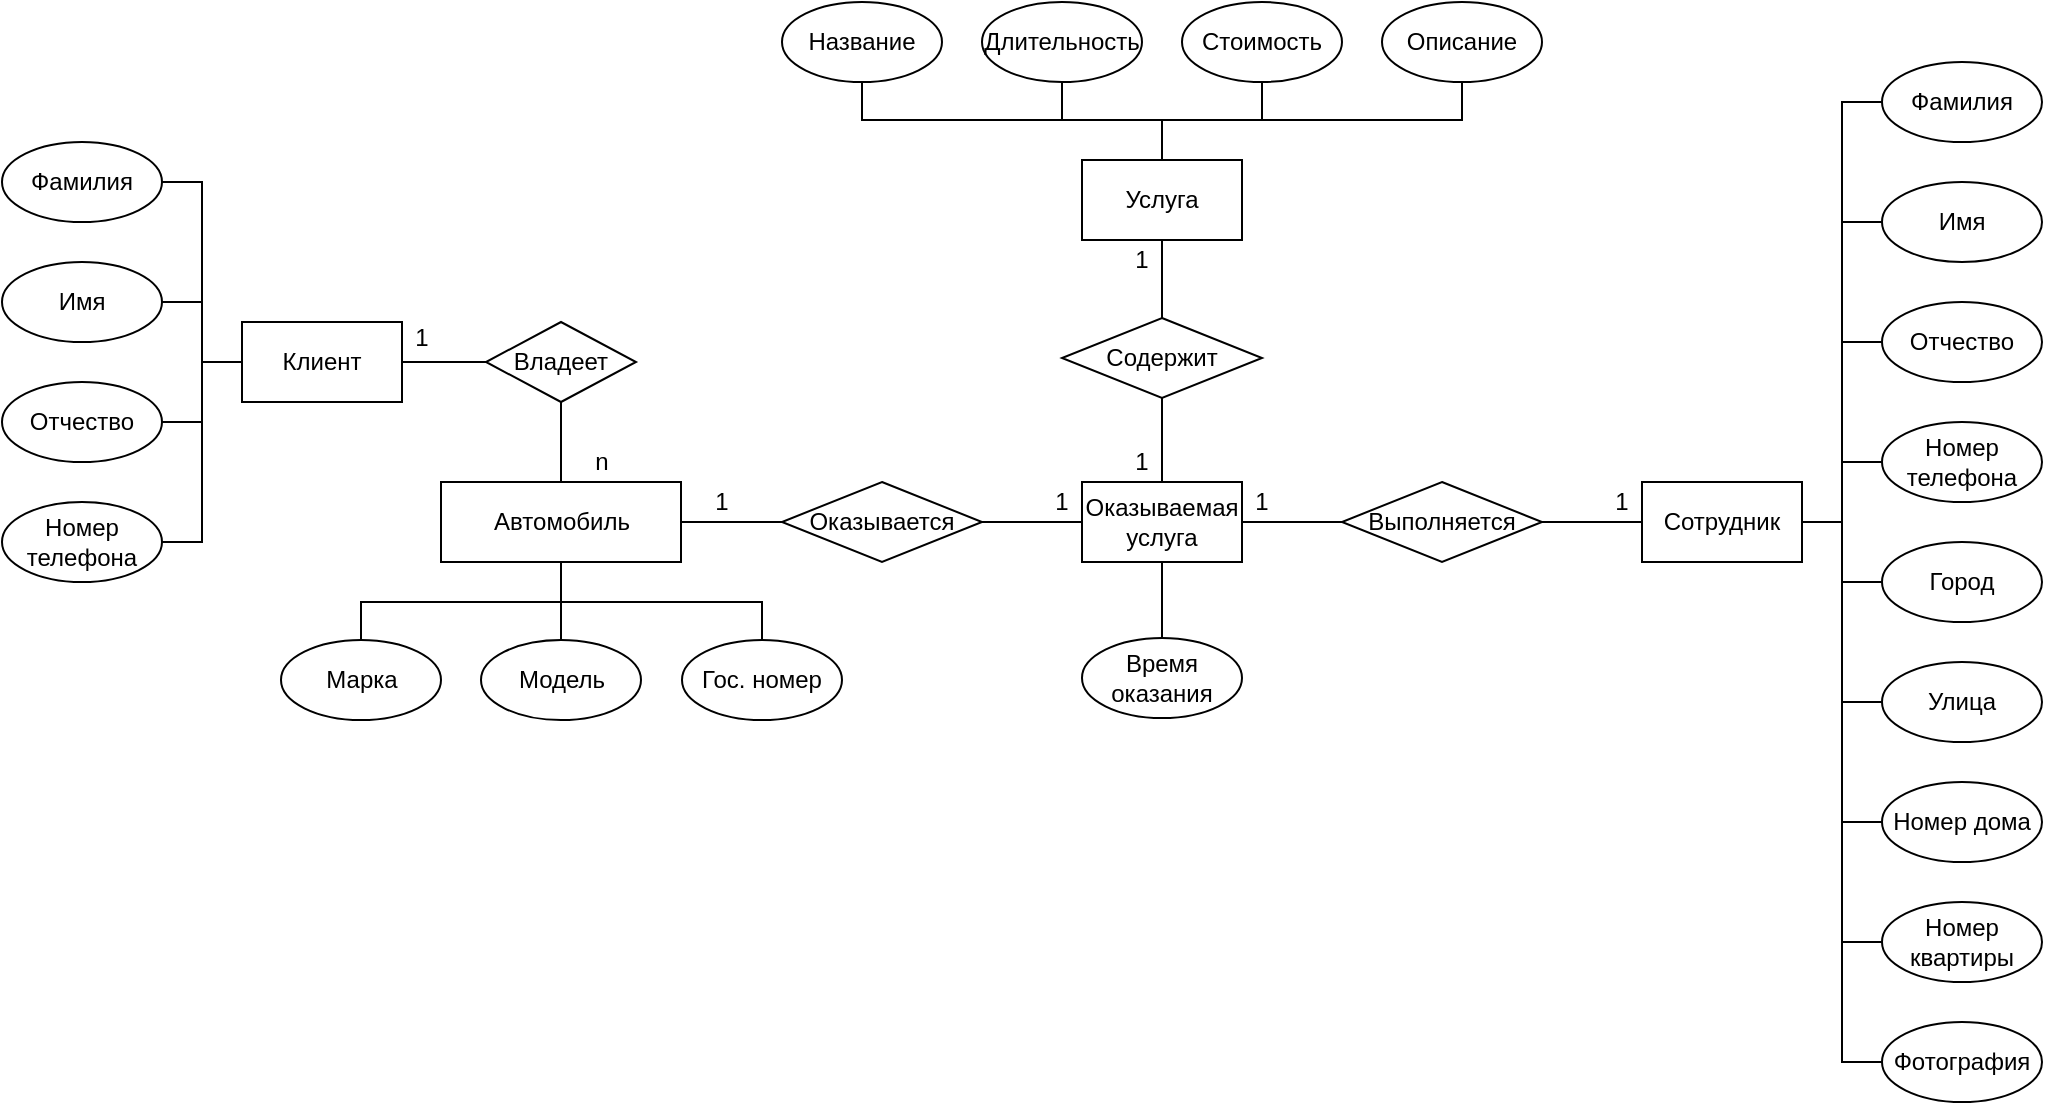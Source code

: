 <mxfile version="22.1.8" type="github">
  <diagram name="Страница — 1" id="UIwuyxUuAgWcMKRViX4k">
    <mxGraphModel dx="2514" dy="878" grid="1" gridSize="10" guides="1" tooltips="1" connect="1" arrows="1" fold="1" page="1" pageScale="1" pageWidth="827" pageHeight="1169" math="0" shadow="0">
      <root>
        <mxCell id="0" />
        <mxCell id="1" parent="0" />
        <mxCell id="mFbKZ_o9LPMVzAf8WOri-20" value="Марка" style="ellipse;whiteSpace=wrap;html=1;" parent="1" vertex="1">
          <mxGeometry x="19.5" y="519" width="80" height="40" as="geometry" />
        </mxCell>
        <mxCell id="mFbKZ_o9LPMVzAf8WOri-21" value="Модель" style="ellipse;whiteSpace=wrap;html=1;" parent="1" vertex="1">
          <mxGeometry x="119.5" y="519" width="80" height="40" as="geometry" />
        </mxCell>
        <mxCell id="mFbKZ_o9LPMVzAf8WOri-117" style="edgeStyle=orthogonalEdgeStyle;rounded=0;orthogonalLoop=1;jettySize=auto;html=1;exitX=0.5;exitY=1;exitDx=0;exitDy=0;entryX=0.5;entryY=0;entryDx=0;entryDy=0;endArrow=none;endFill=0;" parent="1" source="mFbKZ_o9LPMVzAf8WOri-25" target="mFbKZ_o9LPMVzAf8WOri-21" edge="1">
          <mxGeometry relative="1" as="geometry" />
        </mxCell>
        <mxCell id="mFbKZ_o9LPMVzAf8WOri-118" style="edgeStyle=orthogonalEdgeStyle;rounded=0;orthogonalLoop=1;jettySize=auto;html=1;exitX=0.5;exitY=1;exitDx=0;exitDy=0;entryX=0.5;entryY=0;entryDx=0;entryDy=0;endArrow=none;endFill=0;" parent="1" source="mFbKZ_o9LPMVzAf8WOri-25" target="mFbKZ_o9LPMVzAf8WOri-30" edge="1">
          <mxGeometry relative="1" as="geometry">
            <Array as="points">
              <mxPoint x="160" y="500" />
              <mxPoint x="260" y="500" />
            </Array>
          </mxGeometry>
        </mxCell>
        <mxCell id="mFbKZ_o9LPMVzAf8WOri-119" style="edgeStyle=orthogonalEdgeStyle;rounded=0;orthogonalLoop=1;jettySize=auto;html=1;exitX=0.5;exitY=1;exitDx=0;exitDy=0;entryX=0.5;entryY=0;entryDx=0;entryDy=0;endArrow=none;endFill=0;" parent="1" source="mFbKZ_o9LPMVzAf8WOri-25" target="mFbKZ_o9LPMVzAf8WOri-20" edge="1">
          <mxGeometry relative="1" as="geometry">
            <Array as="points">
              <mxPoint x="160" y="500" />
              <mxPoint x="60" y="500" />
            </Array>
          </mxGeometry>
        </mxCell>
        <mxCell id="mFbKZ_o9LPMVzAf8WOri-25" value="Автомобиль" style="rounded=0;whiteSpace=wrap;html=1;" parent="1" vertex="1">
          <mxGeometry x="99.5" y="440" width="120" height="40" as="geometry" />
        </mxCell>
        <mxCell id="mFbKZ_o9LPMVzAf8WOri-110" style="edgeStyle=orthogonalEdgeStyle;rounded=0;orthogonalLoop=1;jettySize=auto;html=1;exitX=0;exitY=0.5;exitDx=0;exitDy=0;entryX=1;entryY=0.5;entryDx=0;entryDy=0;endArrow=none;endFill=0;startArrow=none;startFill=0;" parent="1" source="mFbKZ_o9LPMVzAf8WOri-26" target="mFbKZ_o9LPMVzAf8WOri-28" edge="1">
          <mxGeometry relative="1" as="geometry" />
        </mxCell>
        <mxCell id="mFbKZ_o9LPMVzAf8WOri-112" style="edgeStyle=orthogonalEdgeStyle;rounded=0;orthogonalLoop=1;jettySize=auto;html=1;exitX=0.5;exitY=1;exitDx=0;exitDy=0;entryX=0.5;entryY=0;entryDx=0;entryDy=0;endArrow=none;endFill=0;startArrow=none;startFill=0;" parent="1" source="mFbKZ_o9LPMVzAf8WOri-26" target="mFbKZ_o9LPMVzAf8WOri-25" edge="1">
          <mxGeometry relative="1" as="geometry" />
        </mxCell>
        <mxCell id="mFbKZ_o9LPMVzAf8WOri-26" value="Владеет" style="rhombus;whiteSpace=wrap;html=1;" parent="1" vertex="1">
          <mxGeometry x="122" y="360" width="75" height="40" as="geometry" />
        </mxCell>
        <mxCell id="mFbKZ_o9LPMVzAf8WOri-28" value="Клиент" style="rounded=0;whiteSpace=wrap;html=1;" parent="1" vertex="1">
          <mxGeometry y="360" width="80" height="40" as="geometry" />
        </mxCell>
        <mxCell id="mFbKZ_o9LPMVzAf8WOri-30" value="Гос. номер" style="ellipse;whiteSpace=wrap;html=1;" parent="1" vertex="1">
          <mxGeometry x="220" y="519" width="80" height="40" as="geometry" />
        </mxCell>
        <mxCell id="mFbKZ_o9LPMVzAf8WOri-106" style="edgeStyle=orthogonalEdgeStyle;rounded=0;orthogonalLoop=1;jettySize=auto;html=1;exitX=1;exitY=0.5;exitDx=0;exitDy=0;entryX=0;entryY=0.5;entryDx=0;entryDy=0;endArrow=none;endFill=0;" parent="1" source="mFbKZ_o9LPMVzAf8WOri-32" target="mFbKZ_o9LPMVzAf8WOri-28" edge="1">
          <mxGeometry relative="1" as="geometry" />
        </mxCell>
        <mxCell id="mFbKZ_o9LPMVzAf8WOri-32" value="Фамилия" style="ellipse;whiteSpace=wrap;html=1;" parent="1" vertex="1">
          <mxGeometry x="-120" y="270" width="80" height="40" as="geometry" />
        </mxCell>
        <mxCell id="mFbKZ_o9LPMVzAf8WOri-107" style="edgeStyle=orthogonalEdgeStyle;rounded=0;orthogonalLoop=1;jettySize=auto;html=1;exitX=1;exitY=0.5;exitDx=0;exitDy=0;entryX=0;entryY=0.5;entryDx=0;entryDy=0;endArrow=none;endFill=0;" parent="1" source="mFbKZ_o9LPMVzAf8WOri-34" target="mFbKZ_o9LPMVzAf8WOri-28" edge="1">
          <mxGeometry relative="1" as="geometry" />
        </mxCell>
        <mxCell id="mFbKZ_o9LPMVzAf8WOri-34" value="Имя" style="ellipse;whiteSpace=wrap;html=1;" parent="1" vertex="1">
          <mxGeometry x="-120" y="330" width="80" height="40" as="geometry" />
        </mxCell>
        <mxCell id="mFbKZ_o9LPMVzAf8WOri-108" style="edgeStyle=orthogonalEdgeStyle;rounded=0;orthogonalLoop=1;jettySize=auto;html=1;exitX=1;exitY=0.5;exitDx=0;exitDy=0;entryX=0;entryY=0.5;entryDx=0;entryDy=0;endArrow=none;endFill=0;" parent="1" source="mFbKZ_o9LPMVzAf8WOri-36" target="mFbKZ_o9LPMVzAf8WOri-28" edge="1">
          <mxGeometry relative="1" as="geometry" />
        </mxCell>
        <mxCell id="mFbKZ_o9LPMVzAf8WOri-36" value="Отчество" style="ellipse;whiteSpace=wrap;html=1;" parent="1" vertex="1">
          <mxGeometry x="-120" y="390" width="80" height="40" as="geometry" />
        </mxCell>
        <mxCell id="mFbKZ_o9LPMVzAf8WOri-109" style="edgeStyle=orthogonalEdgeStyle;rounded=0;orthogonalLoop=1;jettySize=auto;html=1;exitX=1;exitY=0.5;exitDx=0;exitDy=0;entryX=0;entryY=0.5;entryDx=0;entryDy=0;endArrow=none;endFill=0;" parent="1" source="mFbKZ_o9LPMVzAf8WOri-38" target="mFbKZ_o9LPMVzAf8WOri-28" edge="1">
          <mxGeometry relative="1" as="geometry" />
        </mxCell>
        <mxCell id="mFbKZ_o9LPMVzAf8WOri-38" value="Номер телефона" style="ellipse;whiteSpace=wrap;html=1;" parent="1" vertex="1">
          <mxGeometry x="-120" y="450" width="80" height="40" as="geometry" />
        </mxCell>
        <mxCell id="mFbKZ_o9LPMVzAf8WOri-59" value="Время оказания" style="ellipse;whiteSpace=wrap;html=1;" parent="1" vertex="1">
          <mxGeometry x="420" y="518" width="80" height="40" as="geometry" />
        </mxCell>
        <mxCell id="mFbKZ_o9LPMVzAf8WOri-121" style="edgeStyle=orthogonalEdgeStyle;rounded=0;orthogonalLoop=1;jettySize=auto;html=1;exitX=0.5;exitY=1;exitDx=0;exitDy=0;entryX=0.5;entryY=0;entryDx=0;entryDy=0;endArrow=none;endFill=0;" parent="1" source="mFbKZ_o9LPMVzAf8WOri-72" target="mFbKZ_o9LPMVzAf8WOri-59" edge="1">
          <mxGeometry relative="1" as="geometry" />
        </mxCell>
        <mxCell id="mFbKZ_o9LPMVzAf8WOri-72" value="Оказываемая услуга" style="rounded=0;whiteSpace=wrap;html=1;" parent="1" vertex="1">
          <mxGeometry x="420" y="440" width="80" height="40" as="geometry" />
        </mxCell>
        <mxCell id="mFbKZ_o9LPMVzAf8WOri-113" style="edgeStyle=orthogonalEdgeStyle;rounded=0;orthogonalLoop=1;jettySize=auto;html=1;exitX=0;exitY=0.5;exitDx=0;exitDy=0;entryX=1;entryY=0.5;entryDx=0;entryDy=0;endArrow=none;endFill=0;startArrow=none;startFill=0;" parent="1" source="mFbKZ_o9LPMVzAf8WOri-75" target="mFbKZ_o9LPMVzAf8WOri-25" edge="1">
          <mxGeometry relative="1" as="geometry" />
        </mxCell>
        <mxCell id="mFbKZ_o9LPMVzAf8WOri-114" style="edgeStyle=orthogonalEdgeStyle;rounded=0;orthogonalLoop=1;jettySize=auto;html=1;exitX=1;exitY=0.5;exitDx=0;exitDy=0;entryX=0;entryY=0.5;entryDx=0;entryDy=0;endArrow=none;endFill=0;startArrow=none;startFill=0;" parent="1" source="mFbKZ_o9LPMVzAf8WOri-75" target="mFbKZ_o9LPMVzAf8WOri-72" edge="1">
          <mxGeometry relative="1" as="geometry" />
        </mxCell>
        <mxCell id="mFbKZ_o9LPMVzAf8WOri-75" value="Оказывается" style="rhombus;whiteSpace=wrap;html=1;" parent="1" vertex="1">
          <mxGeometry x="270" y="440" width="100" height="40" as="geometry" />
        </mxCell>
        <mxCell id="mFbKZ_o9LPMVzAf8WOri-122" style="edgeStyle=orthogonalEdgeStyle;rounded=0;orthogonalLoop=1;jettySize=auto;html=1;exitX=0.5;exitY=0;exitDx=0;exitDy=0;entryX=0.5;entryY=1;entryDx=0;entryDy=0;endArrow=none;endFill=0;" parent="1" source="mFbKZ_o9LPMVzAf8WOri-89" target="mFbKZ_o9LPMVzAf8WOri-90" edge="1">
          <mxGeometry relative="1" as="geometry">
            <Array as="points">
              <mxPoint x="460" y="259" />
              <mxPoint x="310" y="259" />
            </Array>
          </mxGeometry>
        </mxCell>
        <mxCell id="mFbKZ_o9LPMVzAf8WOri-123" style="edgeStyle=orthogonalEdgeStyle;rounded=0;orthogonalLoop=1;jettySize=auto;html=1;exitX=0.5;exitY=0;exitDx=0;exitDy=0;entryX=0.5;entryY=1;entryDx=0;entryDy=0;endArrow=none;endFill=0;" parent="1" source="mFbKZ_o9LPMVzAf8WOri-89" target="mFbKZ_o9LPMVzAf8WOri-93" edge="1">
          <mxGeometry relative="1" as="geometry">
            <Array as="points">
              <mxPoint x="460" y="259" />
              <mxPoint x="610" y="259" />
            </Array>
          </mxGeometry>
        </mxCell>
        <mxCell id="mFbKZ_o9LPMVzAf8WOri-124" style="edgeStyle=orthogonalEdgeStyle;rounded=0;orthogonalLoop=1;jettySize=auto;html=1;exitX=0.5;exitY=0;exitDx=0;exitDy=0;entryX=0.5;entryY=1;entryDx=0;entryDy=0;endArrow=none;endFill=0;" parent="1" source="mFbKZ_o9LPMVzAf8WOri-89" target="mFbKZ_o9LPMVzAf8WOri-92" edge="1">
          <mxGeometry relative="1" as="geometry" />
        </mxCell>
        <mxCell id="mFbKZ_o9LPMVzAf8WOri-125" style="edgeStyle=orthogonalEdgeStyle;rounded=0;orthogonalLoop=1;jettySize=auto;html=1;exitX=0.5;exitY=0;exitDx=0;exitDy=0;entryX=0.5;entryY=1;entryDx=0;entryDy=0;endArrow=none;endFill=0;" parent="1" source="mFbKZ_o9LPMVzAf8WOri-89" target="mFbKZ_o9LPMVzAf8WOri-91" edge="1">
          <mxGeometry relative="1" as="geometry" />
        </mxCell>
        <mxCell id="mFbKZ_o9LPMVzAf8WOri-89" value="Услуга" style="rounded=0;whiteSpace=wrap;html=1;" parent="1" vertex="1">
          <mxGeometry x="420" y="279" width="80" height="40" as="geometry" />
        </mxCell>
        <mxCell id="mFbKZ_o9LPMVzAf8WOri-90" value="Название" style="ellipse;whiteSpace=wrap;html=1;" parent="1" vertex="1">
          <mxGeometry x="270" y="200" width="80" height="40" as="geometry" />
        </mxCell>
        <mxCell id="mFbKZ_o9LPMVzAf8WOri-91" value="Длительность" style="ellipse;whiteSpace=wrap;html=1;" parent="1" vertex="1">
          <mxGeometry x="370" y="200" width="80" height="40" as="geometry" />
        </mxCell>
        <mxCell id="mFbKZ_o9LPMVzAf8WOri-92" value="Стоимость" style="ellipse;whiteSpace=wrap;html=1;" parent="1" vertex="1">
          <mxGeometry x="470" y="200" width="80" height="40" as="geometry" />
        </mxCell>
        <mxCell id="mFbKZ_o9LPMVzAf8WOri-93" value="Описание" style="ellipse;whiteSpace=wrap;html=1;" parent="1" vertex="1">
          <mxGeometry x="570" y="200" width="80" height="40" as="geometry" />
        </mxCell>
        <mxCell id="mFbKZ_o9LPMVzAf8WOri-120" style="edgeStyle=orthogonalEdgeStyle;rounded=0;orthogonalLoop=1;jettySize=auto;html=1;exitX=0.5;exitY=0;exitDx=0;exitDy=0;entryX=0.5;entryY=1;entryDx=0;entryDy=0;endArrow=none;endFill=0;startArrow=none;startFill=0;" parent="1" source="mFbKZ_o9LPMVzAf8WOri-94" target="mFbKZ_o9LPMVzAf8WOri-89" edge="1">
          <mxGeometry relative="1" as="geometry" />
        </mxCell>
        <mxCell id="mFbKZ_o9LPMVzAf8WOri-126" style="edgeStyle=orthogonalEdgeStyle;rounded=0;orthogonalLoop=1;jettySize=auto;html=1;exitX=0.5;exitY=1;exitDx=0;exitDy=0;entryX=0.5;entryY=0;entryDx=0;entryDy=0;endArrow=none;endFill=0;startArrow=none;startFill=0;" parent="1" source="mFbKZ_o9LPMVzAf8WOri-94" target="mFbKZ_o9LPMVzAf8WOri-72" edge="1">
          <mxGeometry relative="1" as="geometry" />
        </mxCell>
        <mxCell id="mFbKZ_o9LPMVzAf8WOri-94" value="Содержит" style="rhombus;whiteSpace=wrap;html=1;" parent="1" vertex="1">
          <mxGeometry x="410" y="358" width="100" height="40" as="geometry" />
        </mxCell>
        <mxCell id="mFbKZ_o9LPMVzAf8WOri-127" style="edgeStyle=orthogonalEdgeStyle;rounded=0;orthogonalLoop=1;jettySize=auto;html=1;exitX=1;exitY=0.5;exitDx=0;exitDy=0;entryX=0;entryY=0.5;entryDx=0;entryDy=0;endArrow=none;endFill=0;" parent="1" source="mFbKZ_o9LPMVzAf8WOri-95" target="mFbKZ_o9LPMVzAf8WOri-96" edge="1">
          <mxGeometry relative="1" as="geometry" />
        </mxCell>
        <mxCell id="mFbKZ_o9LPMVzAf8WOri-128" style="edgeStyle=orthogonalEdgeStyle;rounded=0;orthogonalLoop=1;jettySize=auto;html=1;exitX=1;exitY=0.5;exitDx=0;exitDy=0;entryX=0;entryY=0.5;entryDx=0;entryDy=0;endArrow=none;endFill=0;" parent="1" source="mFbKZ_o9LPMVzAf8WOri-95" target="mFbKZ_o9LPMVzAf8WOri-103" edge="1">
          <mxGeometry relative="1" as="geometry" />
        </mxCell>
        <mxCell id="mFbKZ_o9LPMVzAf8WOri-129" style="edgeStyle=orthogonalEdgeStyle;rounded=0;orthogonalLoop=1;jettySize=auto;html=1;exitX=1;exitY=0.5;exitDx=0;exitDy=0;entryX=0;entryY=0.5;entryDx=0;entryDy=0;endArrow=none;endFill=0;" parent="1" source="mFbKZ_o9LPMVzAf8WOri-95" target="mFbKZ_o9LPMVzAf8WOri-97" edge="1">
          <mxGeometry relative="1" as="geometry" />
        </mxCell>
        <mxCell id="mFbKZ_o9LPMVzAf8WOri-130" style="edgeStyle=orthogonalEdgeStyle;rounded=0;orthogonalLoop=1;jettySize=auto;html=1;exitX=1;exitY=0.5;exitDx=0;exitDy=0;entryX=0;entryY=0.5;entryDx=0;entryDy=0;endArrow=none;endFill=0;" parent="1" source="mFbKZ_o9LPMVzAf8WOri-95" target="mFbKZ_o9LPMVzAf8WOri-102" edge="1">
          <mxGeometry relative="1" as="geometry" />
        </mxCell>
        <mxCell id="mFbKZ_o9LPMVzAf8WOri-131" style="edgeStyle=orthogonalEdgeStyle;rounded=0;orthogonalLoop=1;jettySize=auto;html=1;exitX=1;exitY=0.5;exitDx=0;exitDy=0;entryX=0;entryY=0.5;entryDx=0;entryDy=0;endArrow=none;endFill=0;" parent="1" source="mFbKZ_o9LPMVzAf8WOri-95" target="mFbKZ_o9LPMVzAf8WOri-98" edge="1">
          <mxGeometry relative="1" as="geometry" />
        </mxCell>
        <mxCell id="mFbKZ_o9LPMVzAf8WOri-132" style="edgeStyle=orthogonalEdgeStyle;rounded=0;orthogonalLoop=1;jettySize=auto;html=1;exitX=1;exitY=0.5;exitDx=0;exitDy=0;entryX=0;entryY=0.5;entryDx=0;entryDy=0;endArrow=none;endFill=0;" parent="1" source="mFbKZ_o9LPMVzAf8WOri-95" target="mFbKZ_o9LPMVzAf8WOri-101" edge="1">
          <mxGeometry relative="1" as="geometry" />
        </mxCell>
        <mxCell id="mFbKZ_o9LPMVzAf8WOri-133" style="edgeStyle=orthogonalEdgeStyle;rounded=0;orthogonalLoop=1;jettySize=auto;html=1;exitX=1;exitY=0.5;exitDx=0;exitDy=0;entryX=0;entryY=0.5;entryDx=0;entryDy=0;endArrow=none;endFill=0;" parent="1" source="mFbKZ_o9LPMVzAf8WOri-95" target="mFbKZ_o9LPMVzAf8WOri-100" edge="1">
          <mxGeometry relative="1" as="geometry" />
        </mxCell>
        <mxCell id="mFbKZ_o9LPMVzAf8WOri-134" style="edgeStyle=orthogonalEdgeStyle;rounded=0;orthogonalLoop=1;jettySize=auto;html=1;exitX=1;exitY=0.5;exitDx=0;exitDy=0;entryX=0;entryY=0.5;entryDx=0;entryDy=0;endArrow=none;endFill=0;" parent="1" source="mFbKZ_o9LPMVzAf8WOri-95" target="mFbKZ_o9LPMVzAf8WOri-99" edge="1">
          <mxGeometry relative="1" as="geometry" />
        </mxCell>
        <mxCell id="7s7aIejAtqxaljDBsI_9-2" style="edgeStyle=orthogonalEdgeStyle;rounded=0;orthogonalLoop=1;jettySize=auto;html=1;exitX=1;exitY=0.5;exitDx=0;exitDy=0;entryX=0;entryY=0.5;entryDx=0;entryDy=0;endArrow=none;endFill=0;" edge="1" parent="1" source="mFbKZ_o9LPMVzAf8WOri-95" target="7s7aIejAtqxaljDBsI_9-1">
          <mxGeometry relative="1" as="geometry" />
        </mxCell>
        <mxCell id="mFbKZ_o9LPMVzAf8WOri-95" value="Сотрудник" style="rounded=0;whiteSpace=wrap;html=1;" parent="1" vertex="1">
          <mxGeometry x="700" y="440" width="80" height="40" as="geometry" />
        </mxCell>
        <mxCell id="mFbKZ_o9LPMVzAf8WOri-96" value="Фамилия" style="ellipse;whiteSpace=wrap;html=1;" parent="1" vertex="1">
          <mxGeometry x="820" y="230" width="80" height="40" as="geometry" />
        </mxCell>
        <mxCell id="mFbKZ_o9LPMVzAf8WOri-97" value="Имя" style="ellipse;whiteSpace=wrap;html=1;" parent="1" vertex="1">
          <mxGeometry x="820" y="290" width="80" height="40" as="geometry" />
        </mxCell>
        <mxCell id="mFbKZ_o9LPMVzAf8WOri-98" value="Отчество" style="ellipse;whiteSpace=wrap;html=1;" parent="1" vertex="1">
          <mxGeometry x="820" y="350" width="80" height="40" as="geometry" />
        </mxCell>
        <mxCell id="mFbKZ_o9LPMVzAf8WOri-99" value="Номер телефона" style="ellipse;whiteSpace=wrap;html=1;" parent="1" vertex="1">
          <mxGeometry x="820" y="410" width="80" height="40" as="geometry" />
        </mxCell>
        <mxCell id="mFbKZ_o9LPMVzAf8WOri-100" value="Город" style="ellipse;whiteSpace=wrap;html=1;" parent="1" vertex="1">
          <mxGeometry x="820" y="470" width="80" height="40" as="geometry" />
        </mxCell>
        <mxCell id="mFbKZ_o9LPMVzAf8WOri-101" value="Улица" style="ellipse;whiteSpace=wrap;html=1;" parent="1" vertex="1">
          <mxGeometry x="820" y="530" width="80" height="40" as="geometry" />
        </mxCell>
        <mxCell id="mFbKZ_o9LPMVzAf8WOri-102" value="Номер дома" style="ellipse;whiteSpace=wrap;html=1;" parent="1" vertex="1">
          <mxGeometry x="820" y="590" width="80" height="40" as="geometry" />
        </mxCell>
        <mxCell id="mFbKZ_o9LPMVzAf8WOri-103" value="Номер квартиры" style="ellipse;whiteSpace=wrap;html=1;" parent="1" vertex="1">
          <mxGeometry x="820" y="650" width="80" height="40" as="geometry" />
        </mxCell>
        <mxCell id="mFbKZ_o9LPMVzAf8WOri-115" style="edgeStyle=orthogonalEdgeStyle;rounded=0;orthogonalLoop=1;jettySize=auto;html=1;exitX=0;exitY=0.5;exitDx=0;exitDy=0;entryX=1;entryY=0.5;entryDx=0;entryDy=0;endArrow=none;endFill=0;startArrow=none;startFill=0;" parent="1" source="mFbKZ_o9LPMVzAf8WOri-104" target="mFbKZ_o9LPMVzAf8WOri-72" edge="1">
          <mxGeometry relative="1" as="geometry" />
        </mxCell>
        <mxCell id="mFbKZ_o9LPMVzAf8WOri-116" style="edgeStyle=orthogonalEdgeStyle;rounded=0;orthogonalLoop=1;jettySize=auto;html=1;exitX=1;exitY=0.5;exitDx=0;exitDy=0;entryX=0;entryY=0.5;entryDx=0;entryDy=0;endArrow=none;endFill=0;startArrow=none;startFill=0;" parent="1" source="mFbKZ_o9LPMVzAf8WOri-104" target="mFbKZ_o9LPMVzAf8WOri-95" edge="1">
          <mxGeometry relative="1" as="geometry" />
        </mxCell>
        <mxCell id="mFbKZ_o9LPMVzAf8WOri-104" value="Выполняется" style="rhombus;whiteSpace=wrap;html=1;" parent="1" vertex="1">
          <mxGeometry x="550" y="440" width="100" height="40" as="geometry" />
        </mxCell>
        <mxCell id="ysqGZ0WYRBbSjP4BedaU-1" value="n" style="text;html=1;strokeColor=none;fillColor=none;align=center;verticalAlign=middle;whiteSpace=wrap;rounded=0;" parent="1" vertex="1">
          <mxGeometry x="170" y="420" width="20" height="20" as="geometry" />
        </mxCell>
        <mxCell id="ysqGZ0WYRBbSjP4BedaU-2" value="1" style="text;html=1;strokeColor=none;fillColor=none;align=center;verticalAlign=middle;whiteSpace=wrap;rounded=0;" parent="1" vertex="1">
          <mxGeometry x="80" y="358" width="20" height="20" as="geometry" />
        </mxCell>
        <mxCell id="ysqGZ0WYRBbSjP4BedaU-3" value="1" style="text;html=1;strokeColor=none;fillColor=none;align=center;verticalAlign=middle;whiteSpace=wrap;rounded=0;" parent="1" vertex="1">
          <mxGeometry x="230" y="440" width="20" height="20" as="geometry" />
        </mxCell>
        <mxCell id="ysqGZ0WYRBbSjP4BedaU-4" value="1" style="text;html=1;strokeColor=none;fillColor=none;align=center;verticalAlign=middle;whiteSpace=wrap;rounded=0;" parent="1" vertex="1">
          <mxGeometry x="400" y="440" width="20" height="20" as="geometry" />
        </mxCell>
        <mxCell id="ysqGZ0WYRBbSjP4BedaU-5" value="1" style="text;html=1;strokeColor=none;fillColor=none;align=center;verticalAlign=middle;whiteSpace=wrap;rounded=0;" parent="1" vertex="1">
          <mxGeometry x="440" y="319" width="20" height="20" as="geometry" />
        </mxCell>
        <mxCell id="ysqGZ0WYRBbSjP4BedaU-6" value="1" style="text;html=1;strokeColor=none;fillColor=none;align=center;verticalAlign=middle;whiteSpace=wrap;rounded=0;" parent="1" vertex="1">
          <mxGeometry x="440" y="420" width="20" height="20" as="geometry" />
        </mxCell>
        <mxCell id="ysqGZ0WYRBbSjP4BedaU-7" value="1" style="text;html=1;strokeColor=none;fillColor=none;align=center;verticalAlign=middle;whiteSpace=wrap;rounded=0;" parent="1" vertex="1">
          <mxGeometry x="500" y="440" width="20" height="20" as="geometry" />
        </mxCell>
        <mxCell id="ysqGZ0WYRBbSjP4BedaU-8" value="1" style="text;html=1;strokeColor=none;fillColor=none;align=center;verticalAlign=middle;whiteSpace=wrap;rounded=0;" parent="1" vertex="1">
          <mxGeometry x="680" y="440" width="20" height="20" as="geometry" />
        </mxCell>
        <mxCell id="7s7aIejAtqxaljDBsI_9-1" value="Фотография" style="ellipse;whiteSpace=wrap;html=1;" vertex="1" parent="1">
          <mxGeometry x="820" y="710" width="80" height="40" as="geometry" />
        </mxCell>
      </root>
    </mxGraphModel>
  </diagram>
</mxfile>
